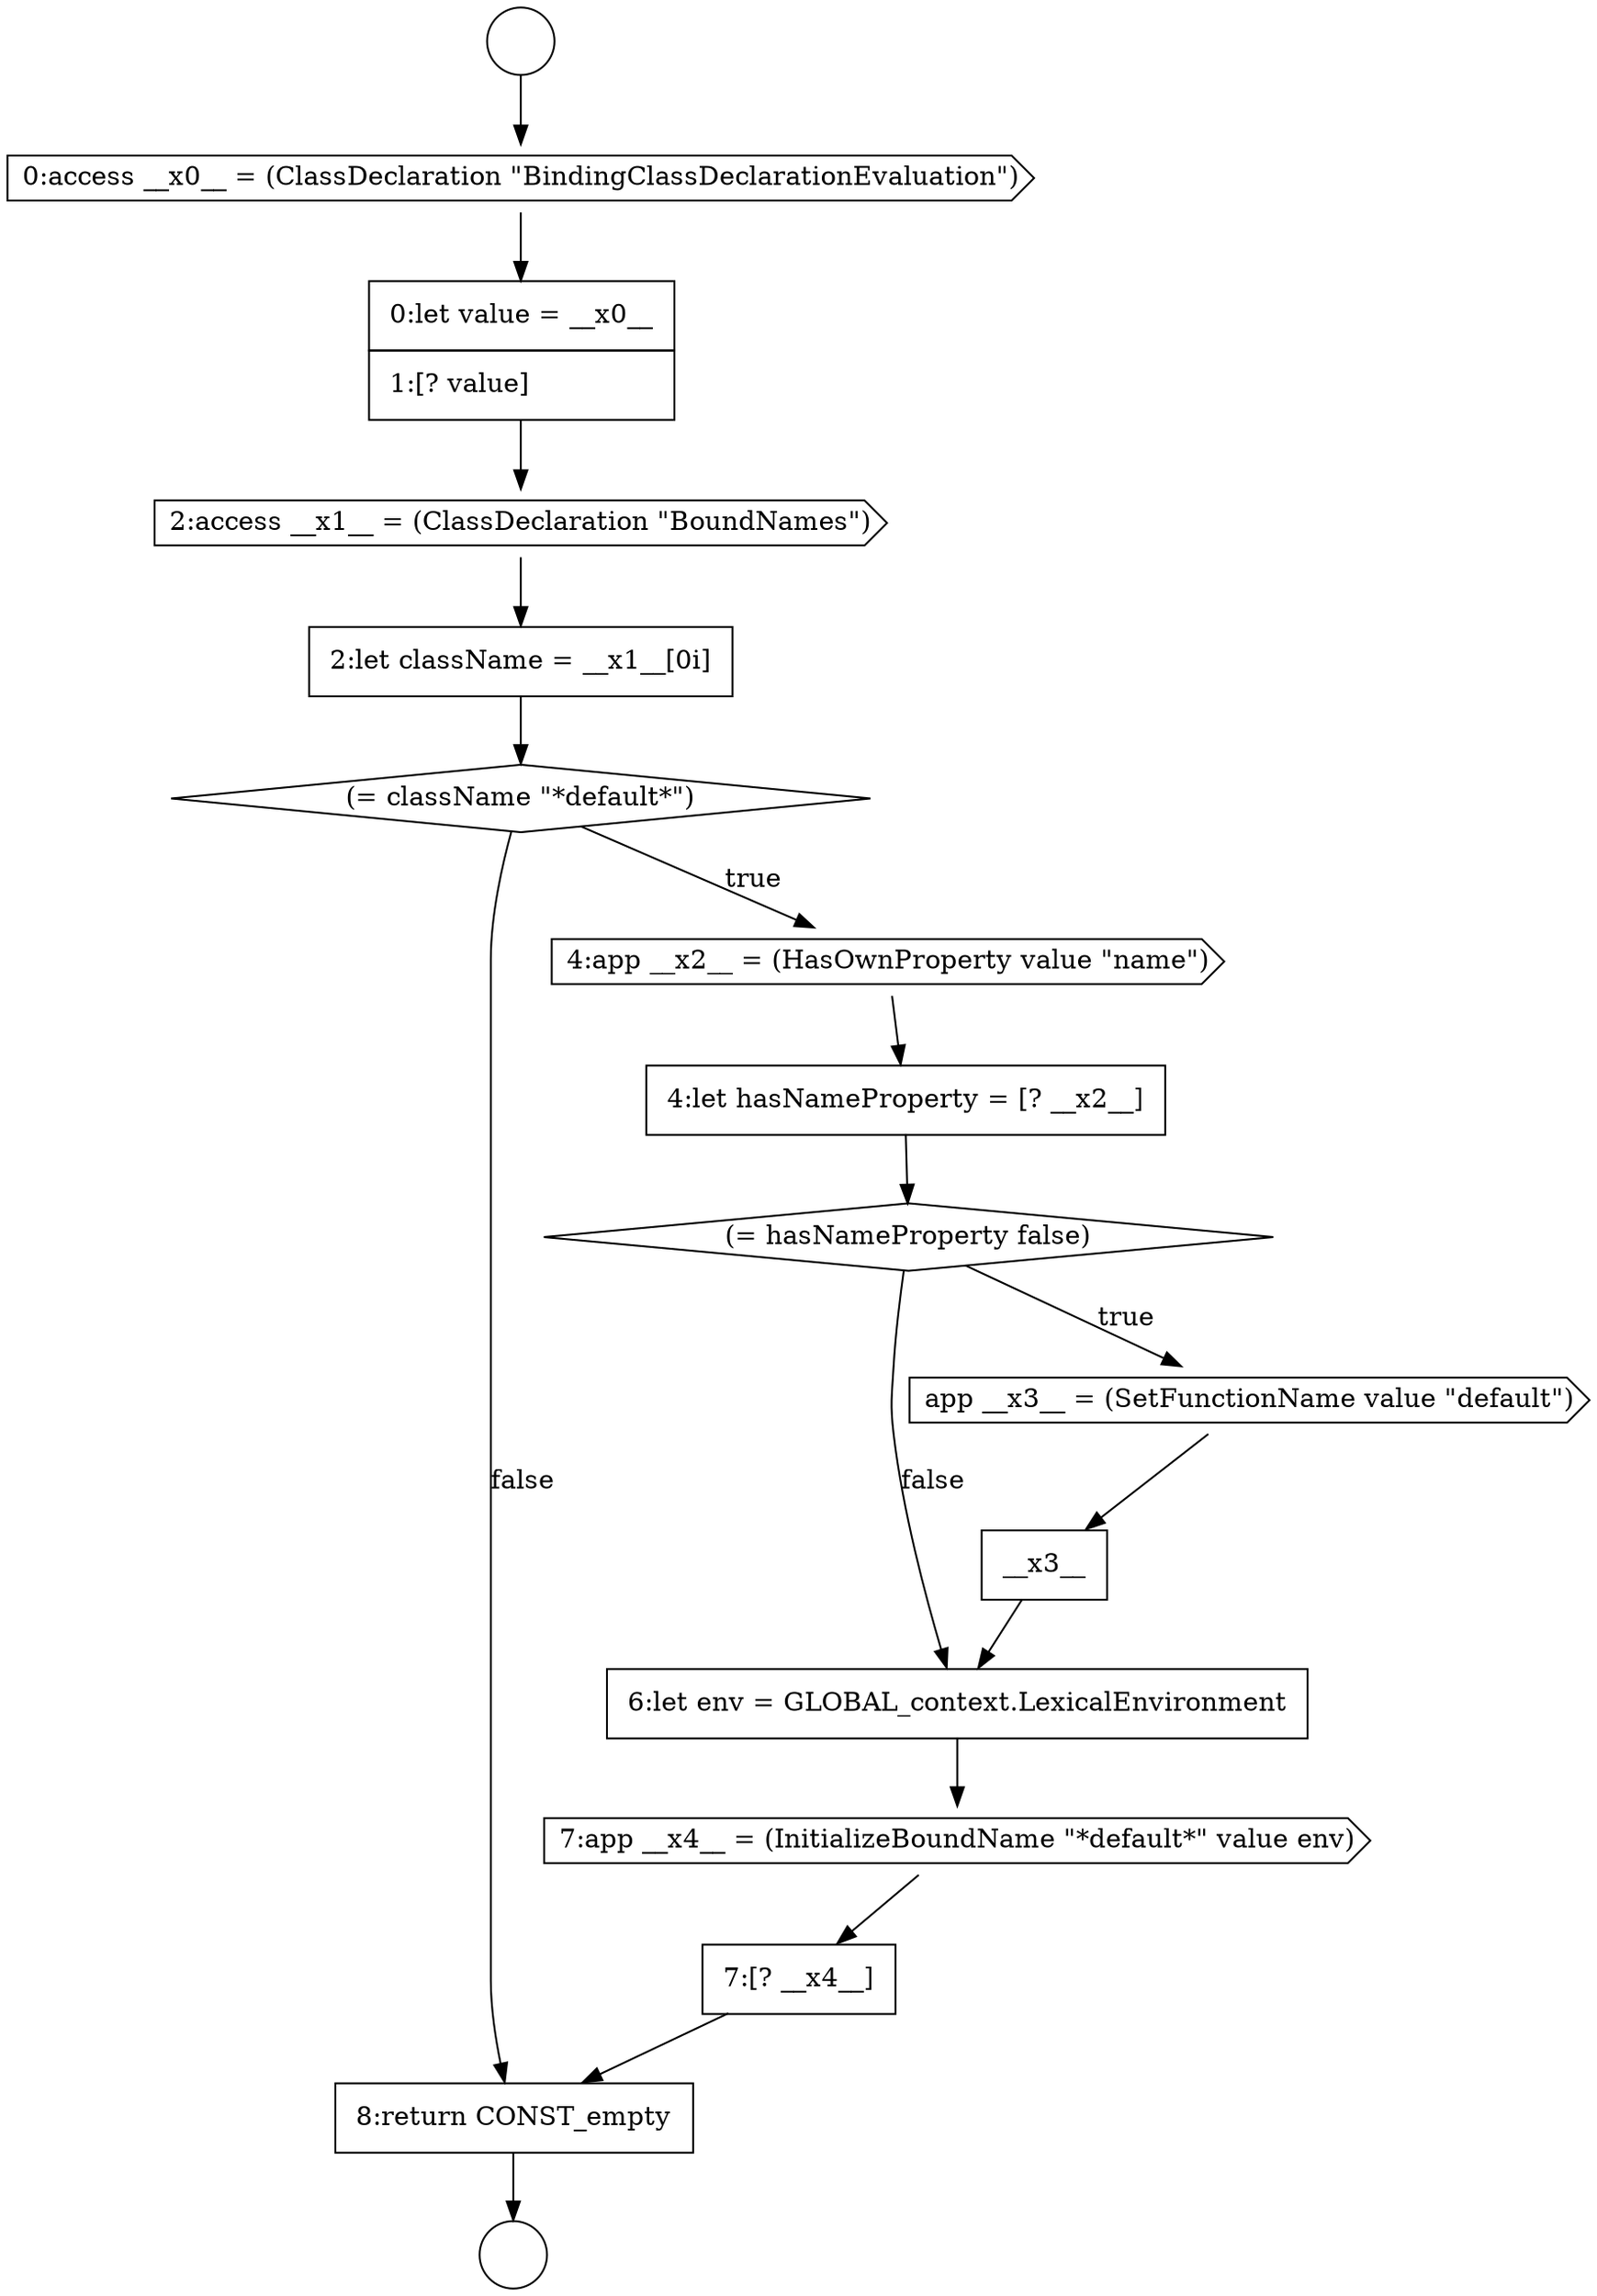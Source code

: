 digraph {
  node10305 [shape=cds, label=<<font color="black">7:app __x4__ = (InitializeBoundName &quot;*default*&quot; value env)</font>> color="black" fillcolor="white" style=filled]
  node10292 [shape=circle label=" " color="black" fillcolor="white" style=filled]
  node10303 [shape=none, margin=0, label=<<font color="black">
    <table border="0" cellborder="1" cellspacing="0" cellpadding="10">
      <tr><td align="left">__x3__</td></tr>
    </table>
  </font>> color="black" fillcolor="white" style=filled]
  node10301 [shape=diamond, label=<<font color="black">(= hasNameProperty false)</font>> color="black" fillcolor="white" style=filled]
  node10307 [shape=none, margin=0, label=<<font color="black">
    <table border="0" cellborder="1" cellspacing="0" cellpadding="10">
      <tr><td align="left">8:return CONST_empty</td></tr>
    </table>
  </font>> color="black" fillcolor="white" style=filled]
  node10304 [shape=none, margin=0, label=<<font color="black">
    <table border="0" cellborder="1" cellspacing="0" cellpadding="10">
      <tr><td align="left">6:let env = GLOBAL_context.LexicalEnvironment</td></tr>
    </table>
  </font>> color="black" fillcolor="white" style=filled]
  node10299 [shape=cds, label=<<font color="black">4:app __x2__ = (HasOwnProperty value &quot;name&quot;)</font>> color="black" fillcolor="white" style=filled]
  node10294 [shape=cds, label=<<font color="black">0:access __x0__ = (ClassDeclaration &quot;BindingClassDeclarationEvaluation&quot;)</font>> color="black" fillcolor="white" style=filled]
  node10295 [shape=none, margin=0, label=<<font color="black">
    <table border="0" cellborder="1" cellspacing="0" cellpadding="10">
      <tr><td align="left">0:let value = __x0__</td></tr>
      <tr><td align="left">1:[? value]</td></tr>
    </table>
  </font>> color="black" fillcolor="white" style=filled]
  node10298 [shape=diamond, label=<<font color="black">(= className &quot;*default*&quot;)</font>> color="black" fillcolor="white" style=filled]
  node10306 [shape=none, margin=0, label=<<font color="black">
    <table border="0" cellborder="1" cellspacing="0" cellpadding="10">
      <tr><td align="left">7:[? __x4__]</td></tr>
    </table>
  </font>> color="black" fillcolor="white" style=filled]
  node10302 [shape=cds, label=<<font color="black">app __x3__ = (SetFunctionName value &quot;default&quot;)</font>> color="black" fillcolor="white" style=filled]
  node10297 [shape=none, margin=0, label=<<font color="black">
    <table border="0" cellborder="1" cellspacing="0" cellpadding="10">
      <tr><td align="left">2:let className = __x1__[0i]</td></tr>
    </table>
  </font>> color="black" fillcolor="white" style=filled]
  node10296 [shape=cds, label=<<font color="black">2:access __x1__ = (ClassDeclaration &quot;BoundNames&quot;)</font>> color="black" fillcolor="white" style=filled]
  node10293 [shape=circle label=" " color="black" fillcolor="white" style=filled]
  node10300 [shape=none, margin=0, label=<<font color="black">
    <table border="0" cellborder="1" cellspacing="0" cellpadding="10">
      <tr><td align="left">4:let hasNameProperty = [? __x2__]</td></tr>
    </table>
  </font>> color="black" fillcolor="white" style=filled]
  node10301 -> node10302 [label=<<font color="black">true</font>> color="black"]
  node10301 -> node10304 [label=<<font color="black">false</font>> color="black"]
  node10295 -> node10296 [ color="black"]
  node10302 -> node10303 [ color="black"]
  node10296 -> node10297 [ color="black"]
  node10292 -> node10294 [ color="black"]
  node10305 -> node10306 [ color="black"]
  node10307 -> node10293 [ color="black"]
  node10300 -> node10301 [ color="black"]
  node10294 -> node10295 [ color="black"]
  node10303 -> node10304 [ color="black"]
  node10298 -> node10299 [label=<<font color="black">true</font>> color="black"]
  node10298 -> node10307 [label=<<font color="black">false</font>> color="black"]
  node10297 -> node10298 [ color="black"]
  node10299 -> node10300 [ color="black"]
  node10304 -> node10305 [ color="black"]
  node10306 -> node10307 [ color="black"]
}
